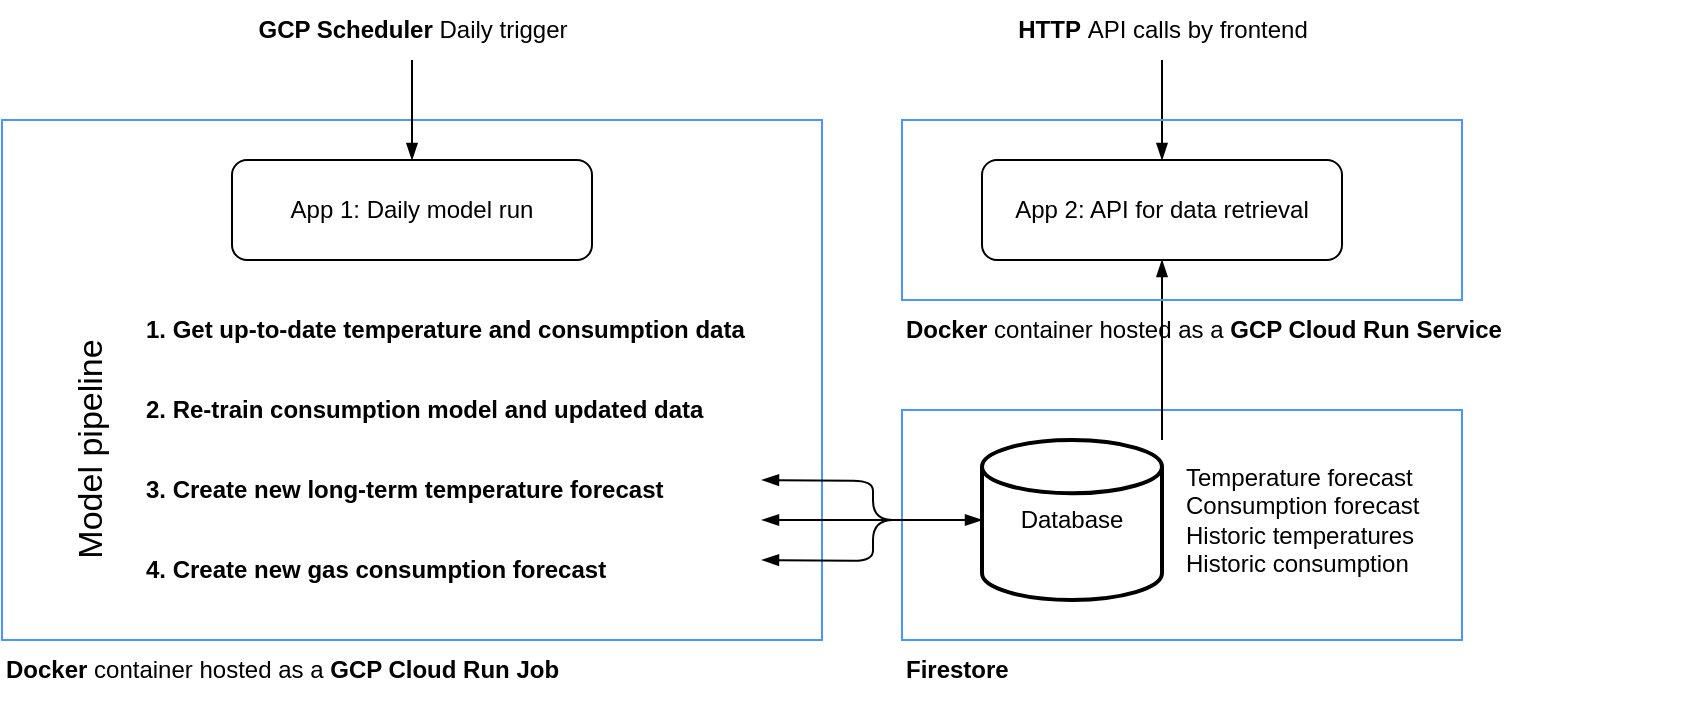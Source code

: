 <mxfile>
    <diagram id="5its06f3Tkkyak7jn_eK" name="Page-1">
        <mxGraphModel dx="305" dy="692" grid="1" gridSize="10" guides="1" tooltips="1" connect="1" arrows="1" fold="1" page="1" pageScale="1" pageWidth="850" pageHeight="1100" math="0" shadow="0">
            <root>
                <mxCell id="0"/>
                <mxCell id="1" parent="0"/>
                <mxCell id="58" value="" style="rounded=0;whiteSpace=wrap;html=1;strokeWidth=1;fontSize=12;strokeColor=#4797FF;fillColor=none;" vertex="1" parent="1">
                    <mxGeometry x="980" y="170" width="410" height="260" as="geometry"/>
                </mxCell>
                <mxCell id="28" value="&lt;font size=&quot;1&quot; style=&quot;&quot;&gt;&lt;span style=&quot;font-size: 17px;&quot;&gt;Model pipeline&lt;/span&gt;&lt;/font&gt;" style="text;html=1;align=center;verticalAlign=middle;resizable=0;points=[];autosize=1;strokeColor=none;fillColor=none;rotation=270;" vertex="1" parent="1">
                    <mxGeometry x="960" y="320" width="130" height="30" as="geometry"/>
                </mxCell>
                <mxCell id="37" value="&lt;span style=&quot;font-size: 12px;&quot;&gt;App 1: Daily model run&lt;/span&gt;" style="whiteSpace=wrap;html=1;rounded=1;fontSize=11;" vertex="1" parent="1">
                    <mxGeometry x="1095" y="190" width="180" height="50" as="geometry"/>
                </mxCell>
                <mxCell id="38" value="&lt;b&gt;1. Get up-to-date temperature and consumption data&lt;/b&gt;" style="text;html=1;align=left;verticalAlign=middle;resizable=0;points=[];autosize=1;strokeColor=none;fillColor=none;fontSize=12;" vertex="1" parent="1">
                    <mxGeometry x="1050" y="260" width="320" height="30" as="geometry"/>
                </mxCell>
                <mxCell id="39" value="&lt;b&gt;2. Re-train consumption model and updated data&lt;/b&gt;" style="text;html=1;align=left;verticalAlign=middle;resizable=0;points=[];autosize=1;strokeColor=none;fillColor=none;fontSize=12;" vertex="1" parent="1">
                    <mxGeometry x="1050" y="300" width="300" height="30" as="geometry"/>
                </mxCell>
                <mxCell id="40" value="&lt;b&gt;3. Create new long-term temperature forecast&lt;/b&gt;" style="text;html=1;align=left;verticalAlign=middle;resizable=0;points=[];autosize=1;strokeColor=none;fillColor=none;fontSize=12;" vertex="1" parent="1">
                    <mxGeometry x="1050" y="340" width="280" height="30" as="geometry"/>
                </mxCell>
                <mxCell id="41" value="&lt;b&gt;4. Create new gas consumption forecast&lt;/b&gt;" style="text;html=1;align=left;verticalAlign=middle;resizable=0;points=[];autosize=1;strokeColor=none;fillColor=none;fontSize=12;" vertex="1" parent="1">
                    <mxGeometry x="1050" y="380" width="250" height="30" as="geometry"/>
                </mxCell>
                <mxCell id="44" value="&lt;span style=&quot;font-size: 12px;&quot;&gt;App 2: API for data retrieval&lt;/span&gt;" style="whiteSpace=wrap;html=1;rounded=1;fontSize=11;strokeWidth=1;" vertex="1" parent="1">
                    <mxGeometry x="1470" y="190" width="180" height="50" as="geometry"/>
                </mxCell>
                <mxCell id="45" value="" style="group" vertex="1" connectable="0" parent="1">
                    <mxGeometry x="1470" y="330" width="350" height="100" as="geometry"/>
                </mxCell>
                <mxCell id="46" value="Database" style="strokeWidth=2;html=1;shape=mxgraph.flowchart.database;whiteSpace=wrap;" vertex="1" parent="45">
                    <mxGeometry width="90" height="80" as="geometry"/>
                </mxCell>
                <mxCell id="47" value="Temperature forecast&lt;br&gt;Consumption forecast&lt;br&gt;Historic temperatures&lt;br&gt;Historic consumption" style="text;html=1;align=left;verticalAlign=middle;resizable=0;points=[];autosize=1;strokeColor=none;fillColor=none;" vertex="1" parent="45">
                    <mxGeometry x="100" y="5" width="140" height="70" as="geometry"/>
                </mxCell>
                <mxCell id="62" value="" style="rounded=0;whiteSpace=wrap;html=1;strokeWidth=1;fontSize=12;strokeColor=#4797FF;fillColor=none;" vertex="1" parent="45">
                    <mxGeometry x="-40" y="-15" width="280" height="115" as="geometry"/>
                </mxCell>
                <mxCell id="49" value="" style="edgeStyle=orthogonalEdgeStyle;html=1;strokeWidth=1;fontSize=12;endSize=6;startSize=6;jumpSize=1;endArrow=blockThin;endFill=1;" edge="1" parent="1" source="46" target="44">
                    <mxGeometry relative="1" as="geometry">
                        <Array as="points">
                            <mxPoint x="1560" y="280"/>
                            <mxPoint x="1560" y="280"/>
                        </Array>
                    </mxGeometry>
                </mxCell>
                <mxCell id="50" style="edgeStyle=orthogonalEdgeStyle;jumpSize=1;html=1;exitX=0;exitY=0.5;exitDx=0;exitDy=0;exitPerimeter=0;strokeWidth=1;fontSize=12;startSize=6;endSize=6;endArrow=blockThin;endFill=1;" edge="1" parent="1" source="46">
                    <mxGeometry relative="1" as="geometry">
                        <mxPoint x="1360" y="350" as="targetPoint"/>
                    </mxGeometry>
                </mxCell>
                <mxCell id="51" style="edgeStyle=orthogonalEdgeStyle;jumpSize=1;html=1;exitX=0;exitY=0.5;exitDx=0;exitDy=0;exitPerimeter=0;strokeWidth=1;fontSize=12;startSize=6;endSize=6;endArrow=blockThin;endFill=1;" edge="1" parent="1" source="46">
                    <mxGeometry relative="1" as="geometry">
                        <mxPoint x="1360" y="370" as="targetPoint"/>
                    </mxGeometry>
                </mxCell>
                <mxCell id="52" style="edgeStyle=orthogonalEdgeStyle;jumpSize=1;html=1;exitX=0;exitY=0.5;exitDx=0;exitDy=0;exitPerimeter=0;strokeWidth=1;fontSize=12;startSize=6;endSize=6;startArrow=blockThin;startFill=1;endArrow=blockThin;endFill=1;" edge="1" parent="1" source="46">
                    <mxGeometry relative="1" as="geometry">
                        <mxPoint x="1360" y="390" as="targetPoint"/>
                    </mxGeometry>
                </mxCell>
                <mxCell id="53" value="" style="edgeStyle=none;html=1;endArrow=blockThin;endFill=1;" edge="1" parent="1" source="54">
                    <mxGeometry relative="1" as="geometry">
                        <mxPoint x="1185" y="190" as="targetPoint"/>
                    </mxGeometry>
                </mxCell>
                <mxCell id="54" value="&lt;b&gt;GCP Scheduler&amp;nbsp;&lt;/b&gt;Daily trigger" style="text;html=1;align=center;verticalAlign=middle;resizable=0;points=[];autosize=1;strokeColor=none;fillColor=none;" vertex="1" parent="1">
                    <mxGeometry x="1095" y="110" width="180" height="30" as="geometry"/>
                </mxCell>
                <mxCell id="55" value="" style="edgeStyle=none;html=1;endArrow=blockThin;endFill=1;" edge="1" parent="1" source="56">
                    <mxGeometry relative="1" as="geometry">
                        <mxPoint x="1560" y="190" as="targetPoint"/>
                    </mxGeometry>
                </mxCell>
                <mxCell id="56" value="&lt;b&gt;HTTP&amp;nbsp;&lt;/b&gt;API calls by frontend" style="text;html=1;align=center;verticalAlign=middle;resizable=0;points=[];autosize=1;strokeColor=none;fillColor=none;" vertex="1" parent="1">
                    <mxGeometry x="1475" y="110" width="170" height="30" as="geometry"/>
                </mxCell>
                <mxCell id="59" value="&lt;b&gt;Docker&lt;/b&gt; container hosted as a &lt;b&gt;GCP Cloud Run Job&lt;/b&gt;" style="text;html=1;strokeColor=none;fillColor=none;align=left;verticalAlign=middle;whiteSpace=wrap;rounded=0;strokeWidth=1;fontSize=12;" vertex="1" parent="1">
                    <mxGeometry x="980" y="430" width="300" height="30" as="geometry"/>
                </mxCell>
                <mxCell id="60" value="" style="rounded=0;whiteSpace=wrap;html=1;strokeWidth=1;fontSize=12;strokeColor=#4797FF;fillColor=none;" vertex="1" parent="1">
                    <mxGeometry x="1430" y="170" width="280" height="90" as="geometry"/>
                </mxCell>
                <mxCell id="61" value="&lt;b&gt;Docker&lt;/b&gt; container hosted as a &lt;b&gt;GCP Cloud Run Service&lt;/b&gt;" style="text;html=1;strokeColor=none;fillColor=none;align=left;verticalAlign=middle;whiteSpace=wrap;rounded=0;strokeWidth=1;fontSize=12;" vertex="1" parent="1">
                    <mxGeometry x="1430" y="260" width="330" height="30" as="geometry"/>
                </mxCell>
                <mxCell id="63" value="&lt;b&gt;Firestore&lt;/b&gt;" style="text;html=1;strokeColor=none;fillColor=none;align=left;verticalAlign=middle;whiteSpace=wrap;rounded=0;strokeWidth=1;fontSize=12;" vertex="1" parent="1">
                    <mxGeometry x="1430" y="430" width="300" height="30" as="geometry"/>
                </mxCell>
            </root>
        </mxGraphModel>
    </diagram>
</mxfile>